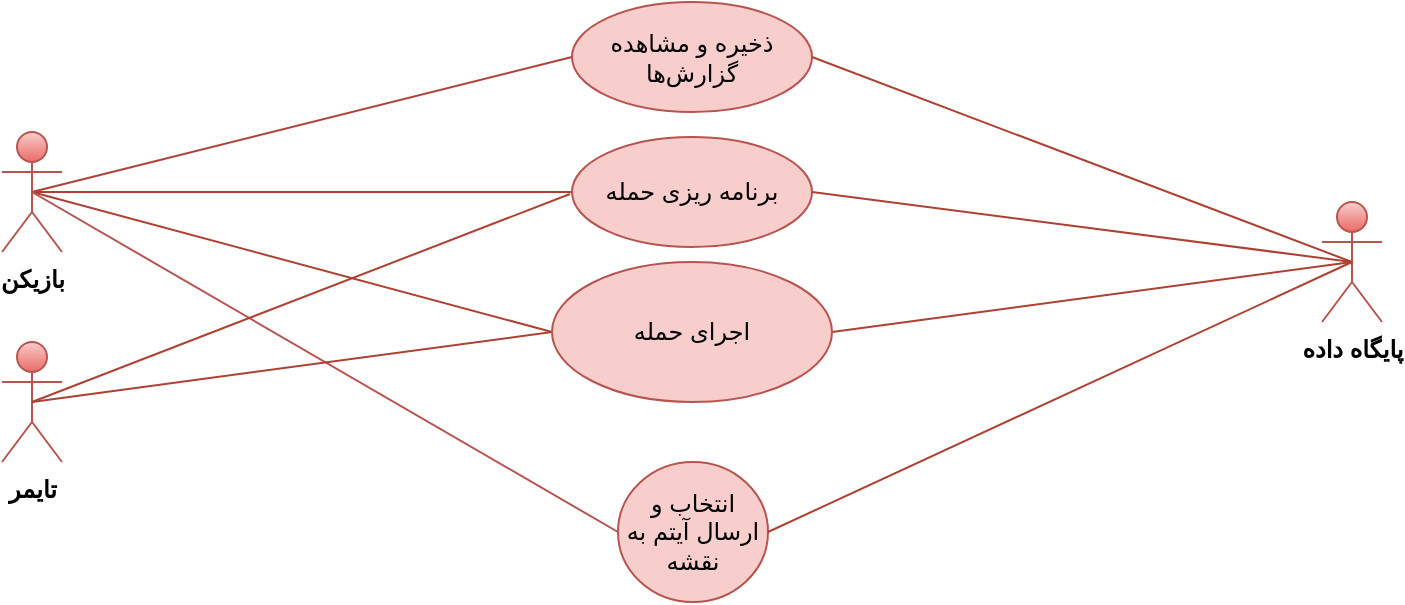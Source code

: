 <mxfile version="24.8.3">
  <diagram name="Page-1" id="9MmS48OTrlnhJYMg2d17">
    <mxGraphModel dx="728" dy="1420" grid="0" gridSize="10" guides="1" tooltips="1" connect="1" arrows="1" fold="1" page="0" pageScale="1" pageWidth="1100" pageHeight="850" math="0" shadow="0">
      <root>
        <mxCell id="0" />
        <mxCell id="1" parent="0" />
        <mxCell id="Xa4IVRnola5WsasD5jRd-1" style="edgeStyle=none;rounded=0;orthogonalLoop=1;jettySize=auto;html=1;exitX=0.5;exitY=0.5;exitDx=0;exitDy=0;exitPerimeter=0;entryX=0;entryY=0.5;entryDx=0;entryDy=0;endArrow=none;endFill=0;fillColor=#fad9d5;strokeColor=#ae4132;" parent="1" source="Xa4IVRnola5WsasD5jRd-4" target="Xa4IVRnola5WsasD5jRd-7" edge="1">
          <mxGeometry relative="1" as="geometry" />
        </mxCell>
        <mxCell id="Xa4IVRnola5WsasD5jRd-2" style="edgeStyle=none;rounded=0;orthogonalLoop=1;jettySize=auto;html=1;exitX=0.5;exitY=0.5;exitDx=0;exitDy=0;exitPerimeter=0;entryX=0;entryY=0.5;entryDx=0;entryDy=0;endArrow=none;endFill=0;fillColor=#fad9d5;strokeColor=#ae4132;" parent="1" source="Xa4IVRnola5WsasD5jRd-4" target="Xa4IVRnola5WsasD5jRd-6" edge="1">
          <mxGeometry relative="1" as="geometry" />
        </mxCell>
        <mxCell id="Xa4IVRnola5WsasD5jRd-3" style="edgeStyle=none;rounded=0;orthogonalLoop=1;jettySize=auto;html=1;exitX=0.5;exitY=0.5;exitDx=0;exitDy=0;exitPerimeter=0;entryX=0;entryY=0.5;entryDx=0;entryDy=0;endArrow=none;endFill=0;fillColor=#fad9d5;strokeColor=#ae4132;" parent="1" source="Xa4IVRnola5WsasD5jRd-4" target="Xa4IVRnola5WsasD5jRd-16" edge="1">
          <mxGeometry relative="1" as="geometry">
            <mxPoint x="460" y="465" as="targetPoint" />
          </mxGeometry>
        </mxCell>
        <mxCell id="Ny_92asvY16oQ5c8HZqD-1" style="rounded=0;orthogonalLoop=1;jettySize=auto;html=1;exitX=0.5;exitY=0.5;exitDx=0;exitDy=0;exitPerimeter=0;entryX=0;entryY=0.5;entryDx=0;entryDy=0;endArrow=none;endFill=0;fillColor=#f8cecc;strokeColor=#b85450;" parent="1" source="Xa4IVRnola5WsasD5jRd-4" target="Xa4IVRnola5WsasD5jRd-11" edge="1">
          <mxGeometry relative="1" as="geometry" />
        </mxCell>
        <mxCell id="Xa4IVRnola5WsasD5jRd-4" value="&lt;b&gt;بازیکن&lt;/b&gt;" style="shape=umlActor;verticalLabelPosition=bottom;verticalAlign=top;html=1;fillColor=#f8cecc;strokeColor=#b85450;gradientColor=#ea6b66;labelBackgroundColor=none;" parent="1" vertex="1">
          <mxGeometry x="205" y="340" width="30" height="60" as="geometry" />
        </mxCell>
        <mxCell id="Xa4IVRnola5WsasD5jRd-5" value="&lt;b&gt;پایگاه داده&lt;/b&gt;" style="shape=umlActor;verticalLabelPosition=bottom;verticalAlign=top;html=1;fillColor=#f8cecc;strokeColor=#b85450;gradientColor=#ea6b66;labelBackgroundColor=none;" parent="1" vertex="1">
          <mxGeometry x="865" y="375" width="30" height="60" as="geometry" />
        </mxCell>
        <mxCell id="Xa4IVRnola5WsasD5jRd-6" value="برنامه ریزی حمله" style="ellipse;whiteSpace=wrap;html=1;fillColor=#f8cecc;strokeColor=#b85450;" parent="1" vertex="1">
          <mxGeometry x="490" y="342.5" width="120" height="55" as="geometry" />
        </mxCell>
        <mxCell id="Xa4IVRnola5WsasD5jRd-7" value="ذخیره و مشاهده گزارش‌ها" style="ellipse;whiteSpace=wrap;html=1;fillColor=#f8cecc;strokeColor=#b85450;" parent="1" vertex="1">
          <mxGeometry x="490" y="275" width="120" height="55" as="geometry" />
        </mxCell>
        <mxCell id="Xa4IVRnola5WsasD5jRd-8" style="edgeStyle=none;rounded=0;orthogonalLoop=1;jettySize=auto;html=1;exitX=0.5;exitY=0.5;exitDx=0;exitDy=0;exitPerimeter=0;entryX=0;entryY=0.5;entryDx=0;entryDy=0;endArrow=none;endFill=0;fillColor=#fad9d5;strokeColor=#ae4132;" parent="1" source="Xa4IVRnola5WsasD5jRd-9" target="Xa4IVRnola5WsasD5jRd-16" edge="1">
          <mxGeometry relative="1" as="geometry">
            <mxPoint x="460" y="465" as="targetPoint" />
          </mxGeometry>
        </mxCell>
        <mxCell id="Xa4IVRnola5WsasD5jRd-9" value="&lt;b&gt;تایمر&lt;/b&gt;" style="shape=umlActor;verticalLabelPosition=bottom;verticalAlign=top;html=1;fillColor=#f8cecc;strokeColor=#b85450;gradientColor=#ea6b66;labelBackgroundColor=none;" parent="1" vertex="1">
          <mxGeometry x="205" y="445" width="30" height="60" as="geometry" />
        </mxCell>
        <mxCell id="Xa4IVRnola5WsasD5jRd-11" value="انتخاب و ارسال آیتم به نقشه" style="ellipse;whiteSpace=wrap;html=1;fillColor=#f8cecc;strokeColor=#b85450;" parent="1" vertex="1">
          <mxGeometry x="513" y="505" width="75" height="70" as="geometry" />
        </mxCell>
        <mxCell id="Xa4IVRnola5WsasD5jRd-12" style="edgeStyle=none;rounded=0;orthogonalLoop=1;jettySize=auto;html=1;exitX=1;exitY=0.5;exitDx=0;exitDy=0;entryX=0.5;entryY=0.5;entryDx=0;entryDy=0;entryPerimeter=0;endArrow=none;endFill=0;fillColor=#fad9d5;strokeColor=#ae4132;" parent="1" source="Xa4IVRnola5WsasD5jRd-7" target="Xa4IVRnola5WsasD5jRd-5" edge="1">
          <mxGeometry relative="1" as="geometry" />
        </mxCell>
        <mxCell id="Xa4IVRnola5WsasD5jRd-13" style="edgeStyle=none;rounded=0;orthogonalLoop=1;jettySize=auto;html=1;exitX=1;exitY=0.5;exitDx=0;exitDy=0;entryX=0.5;entryY=0.5;entryDx=0;entryDy=0;entryPerimeter=0;endArrow=none;endFill=0;fillColor=#fad9d5;strokeColor=#ae4132;" parent="1" source="Xa4IVRnola5WsasD5jRd-6" target="Xa4IVRnola5WsasD5jRd-5" edge="1">
          <mxGeometry relative="1" as="geometry" />
        </mxCell>
        <mxCell id="Xa4IVRnola5WsasD5jRd-14" style="edgeStyle=none;rounded=0;orthogonalLoop=1;jettySize=auto;html=1;entryX=0.5;entryY=0.5;entryDx=0;entryDy=0;entryPerimeter=0;endArrow=none;endFill=0;fillColor=#fad9d5;strokeColor=#ae4132;exitX=1;exitY=0.5;exitDx=0;exitDy=0;" parent="1" source="Xa4IVRnola5WsasD5jRd-16" target="Xa4IVRnola5WsasD5jRd-5" edge="1">
          <mxGeometry relative="1" as="geometry">
            <mxPoint x="875" y="365" as="targetPoint" />
            <mxPoint x="640.0" y="465" as="sourcePoint" />
          </mxGeometry>
        </mxCell>
        <mxCell id="Xa4IVRnola5WsasD5jRd-15" style="edgeStyle=none;rounded=0;orthogonalLoop=1;jettySize=auto;html=1;exitX=1;exitY=0.5;exitDx=0;exitDy=0;entryX=0.5;entryY=0.5;entryDx=0;entryDy=0;entryPerimeter=0;endArrow=none;endFill=0;fillColor=#fad9d5;strokeColor=#ae4132;" parent="1" source="Xa4IVRnola5WsasD5jRd-11" target="Xa4IVRnola5WsasD5jRd-5" edge="1">
          <mxGeometry relative="1" as="geometry" />
        </mxCell>
        <mxCell id="Xa4IVRnola5WsasD5jRd-16" value="اجرای حمله" style="ellipse;whiteSpace=wrap;html=1;fillColor=#f8cecc;strokeColor=#b85450;" parent="1" vertex="1">
          <mxGeometry x="480" y="405" width="140" height="70" as="geometry" />
        </mxCell>
        <mxCell id="z01G3CL-TO86ubJC6_f2-1" value="" style="endArrow=none;html=1;rounded=0;fontSize=12;startSize=8;endSize=8;curved=1;exitX=0.5;exitY=0.5;exitDx=0;exitDy=0;exitPerimeter=0;fillColor=#fad9d5;strokeColor=#ae4132;" edge="1" parent="1" source="Xa4IVRnola5WsasD5jRd-9">
          <mxGeometry width="50" height="50" relative="1" as="geometry">
            <mxPoint x="276" y="546" as="sourcePoint" />
            <mxPoint x="489" y="371" as="targetPoint" />
          </mxGeometry>
        </mxCell>
      </root>
    </mxGraphModel>
  </diagram>
</mxfile>

